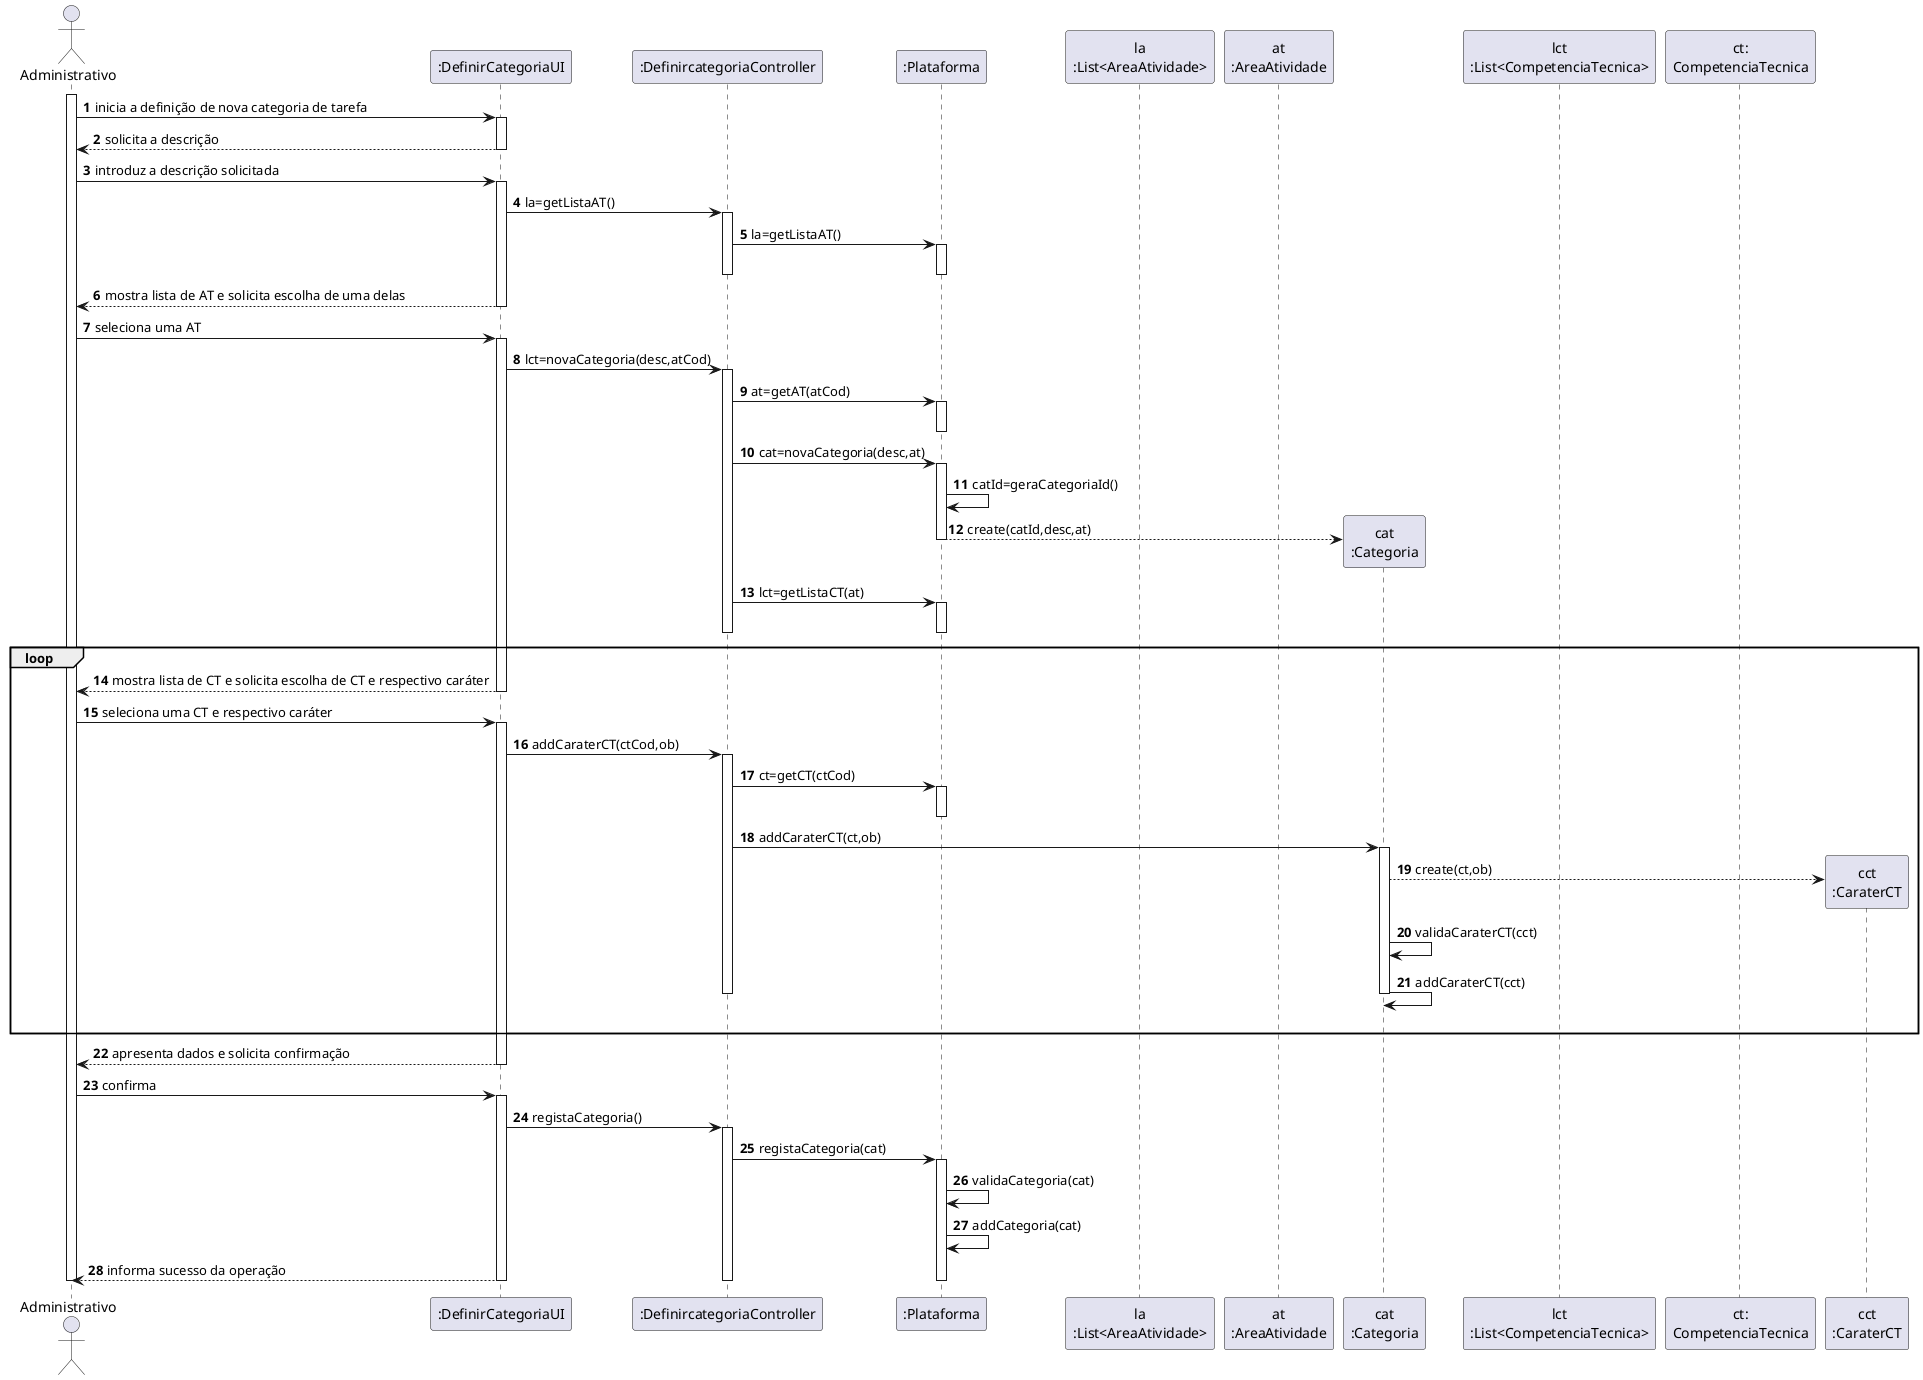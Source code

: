 @startuml
autonumber
'hide footbox
actor "Administrativo" as ADM

participant ":DefinirCategoriaUI" as UI
participant ":DefinircategoriaController" as CTRL
participant ":Plataforma" as PLAT
participant "la\n:List<AreaAtividade>" as LIST_AT
participant "at\n:AreaAtividade" as AT
participant "cat\n:Categoria" as CAT
participant "lct\n:List<CompetenciaTecnica>" as LIST_CT
participant "ct:\nCompetenciaTecnica" as CT
participant "cct\n:CaraterCT" as CARACT_CT


activate ADM

ADM -> UI : inicia a definição de nova categoria de tarefa
activate UI
UI --> ADM : solicita a descrição
deactivate UI

ADM -> UI : introduz a descrição solicitada
activate UI
UI -> CTRL : la=getListaAT()
activate CTRL
CTRL -> PLAT : la=getListaAT()
activate PLAT
deactivate PLAT
deactivate CTRL
UI --> ADM : mostra lista de AT e solicita escolha de uma delas
deactivate UI

ADM -> UI : seleciona uma AT
activate UI
UI -> CTRL : lct=novaCategoria(desc,atCod)
activate CTRL
CTRL -> PLAT : at=getAT(atCod)
activate PLAT
deactivate PLAT
CTRL -> PLAT : cat=novaCategoria(desc,at)
activate PLAT
PLAT -> PLAT : catId=geraCategoriaId()
PLAT --> CAT** : create(catId,desc,at)
deactivate PLAT
CTRL -> PLAT : lct=getListaCT(at)
activate PLAT
deactivate PLAT
deactivate CTRL
loop
UI --> ADM : mostra lista de CT e solicita escolha de CT e respectivo caráter
deactivate UI

ADM -> UI : seleciona uma CT e respectivo caráter
activate UI
UI -> CTRL : addCaraterCT(ctCod,ob)
activate CTRL
CTRL -> PLAT : ct=getCT(ctCod)
activate PLAT
deactivate PLAT
CTRL -> CAT : addCaraterCT(ct,ob)
activate CAT
CAT --> CARACT_CT** : create(ct,ob)
CAT -> CAT : validaCaraterCT(cct)
CAT -> CAT : addCaraterCT(cct)
deactivate CAT
|||
deactivate CTRL
end loop
UI --> ADM : apresenta dados e solicita confirmação
deactivate UI

ADM -> UI : confirma
activate UI
UI -> CTRL : registaCategoria()
activate CTRL
CTRL -> PLAT : registaCategoria(cat)
activate PLAT
PLAT -> PLAT : validaCategoria(cat)
PLAT -> PLAT : addCategoria(cat)
UI --> ADM : informa sucesso da operação
deactivate CTRL
deactivate PLAT
deactivate UI

deactivate ADM

@enduml
